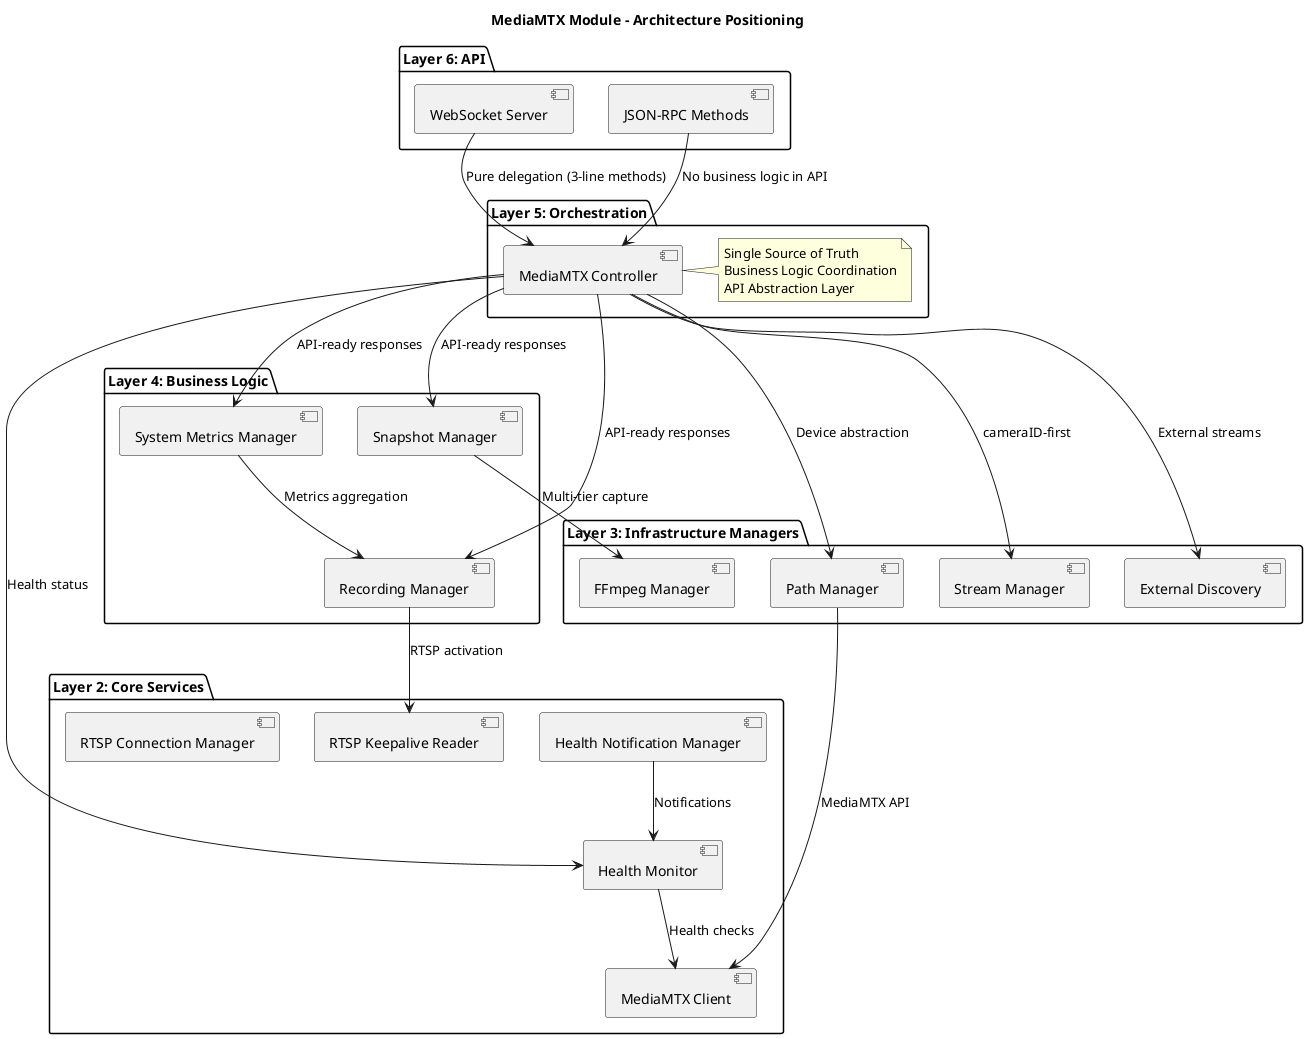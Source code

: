 @startuml ModulePositioning
title MediaMTX Module - Architecture Positioning

package "Layer 6: API" {
    component "WebSocket Server" as WS
    component "JSON-RPC Methods" as RPC
}

package "Layer 5: Orchestration" {
    component "MediaMTX Controller" as Controller
    note right of Controller
        Single Source of Truth
        Business Logic Coordination
        API Abstraction Layer
    end note
}

package "Layer 4: Business Logic" {
    component "Recording Manager" as RM
    component "Snapshot Manager" as SM
    component "System Metrics Manager" as SMM
}

package "Layer 3: Infrastructure Managers" {
    component "Path Manager" as PM
    component "Stream Manager" as STM
    component "FFmpeg Manager" as FM
    component "External Discovery" as ED
}

package "Layer 2: Core Services" {
    component "MediaMTX Client" as Client
    component "Health Monitor" as HM
    component "Health Notification Manager" as HNM
    component "RTSP Keepalive Reader" as RKR
    component "RTSP Connection Manager" as RCM
}

WS --> Controller : Pure delegation (3-line methods)
RPC --> Controller : No business logic in API
Controller --> RM : API-ready responses
Controller --> SM : API-ready responses
Controller --> SMM : API-ready responses
Controller --> PM : Device abstraction
Controller --> STM : cameraID-first
Controller --> ED : External streams
Controller --> HM : Health status

RM --> RKR : RTSP activation
SM --> FM : Multi-tier capture
SMM --> RM : Metrics aggregation
PM --> Client : MediaMTX API
HM --> Client : Health checks
HNM --> HM : Notifications

@enduml
